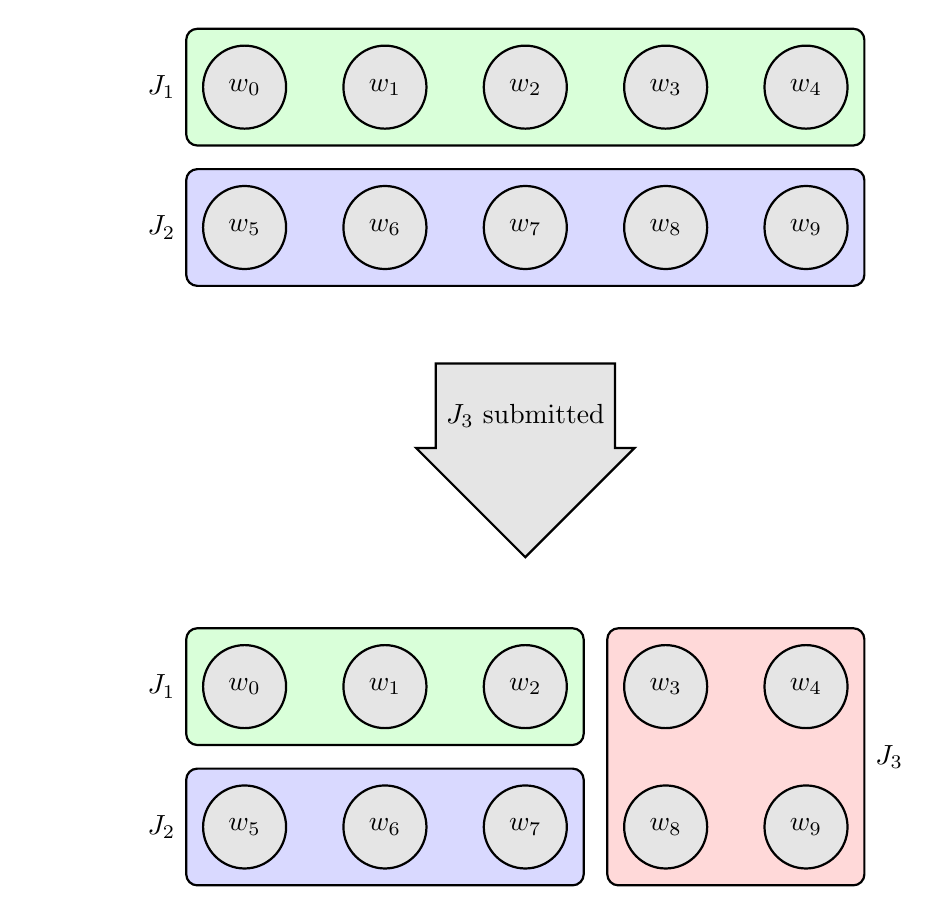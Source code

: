 \usetikzlibrary{backgrounds}
\usetikzlibrary{calc}
\usetikzlibrary{fit}
\usetikzlibrary{shapes.arrows}

\tikzstyle{worker-matrix}=[
  row sep=0.7cm,column sep=0.7cm,
  nodes={draw, minimum size=3em, circle, thick, fill=gray!20}
]
\tikzstyle{job-allocation}=[draw, thick, rectangle,rounded corners, inner sep=0.2cm,]
\tikzstyle{job-1}=[job-allocation, fill=green!15, label=left:$J_1$]
\tikzstyle{job-2}=[job-allocation, fill=blue!15, label=left:$J_2$]
\tikzstyle{job-3}=[job-allocation, fill=red!15, label=right:$J_3$]
\tikzstyle{invisible}=[draw=none, fill=none]

\pgfdeclarelayer{background}
\pgfsetlayers{background,main}
\begin{tikzpicture}
  % Workers on allocation 1
  \matrix (wmtrx1)[worker-matrix,anchor=south]{
	\node(w0){$w_0$};&	\node(w1){$w_1$};&	\node(w2){$w_2$};&	\node(w3){$w_3$};&	\node(w4){$w_4$};\\
	\node(w5){$w_5$};&	\node(w6){$w_6$};&	\node(w7){$w_7$};&	\node(w8){$w_8$};&	\node(w9){$w_9$};\\
  };

  % Workers on allocation 2
  \matrix [yshift=-4.5cm](wmtrx2)[worker-matrix,anchor=north]{
	\node(w0_){$w_0$};&	\node(w1_){$w_1$};&	\node(w2_){$w_2$};&	\node(w3_){$w_3$};&	\node(w4_){$w_4$};\\
	\node(w5_){$w_5$};&	\node(w6_){$w_6$};&	\node(w7_){$w_7$};&	\node(w8_){$w_8$};&	\node(w9_){$w_9$};\\
  };

  % Job submission arrow
  \path  ($ (wmtrx1) !.5! (wmtrx2) $)
  	node[yshift=1.5em,single arrow,draw=black,thick,fill=black!10,minimum height=7em,shape border rotate=270]  {$J_3$ submitted};

  % Job allocations
  \begin{pgfonlayer}{background}
    % Allocation 1
	\node [job-1, fit=(w0) (w4)] {};
	\node [job-2, fit=(w5) (w9)] {};

    % Allocation 2
	\node [job-1, fit=(w0_) (w2_)] {};
	\node [job-2, fit=(w5_) (w7_)] {};
	\node [job-3, fit=(w3_) (w9_)] {};
  \end{pgfonlayer}
\end{tikzpicture}
